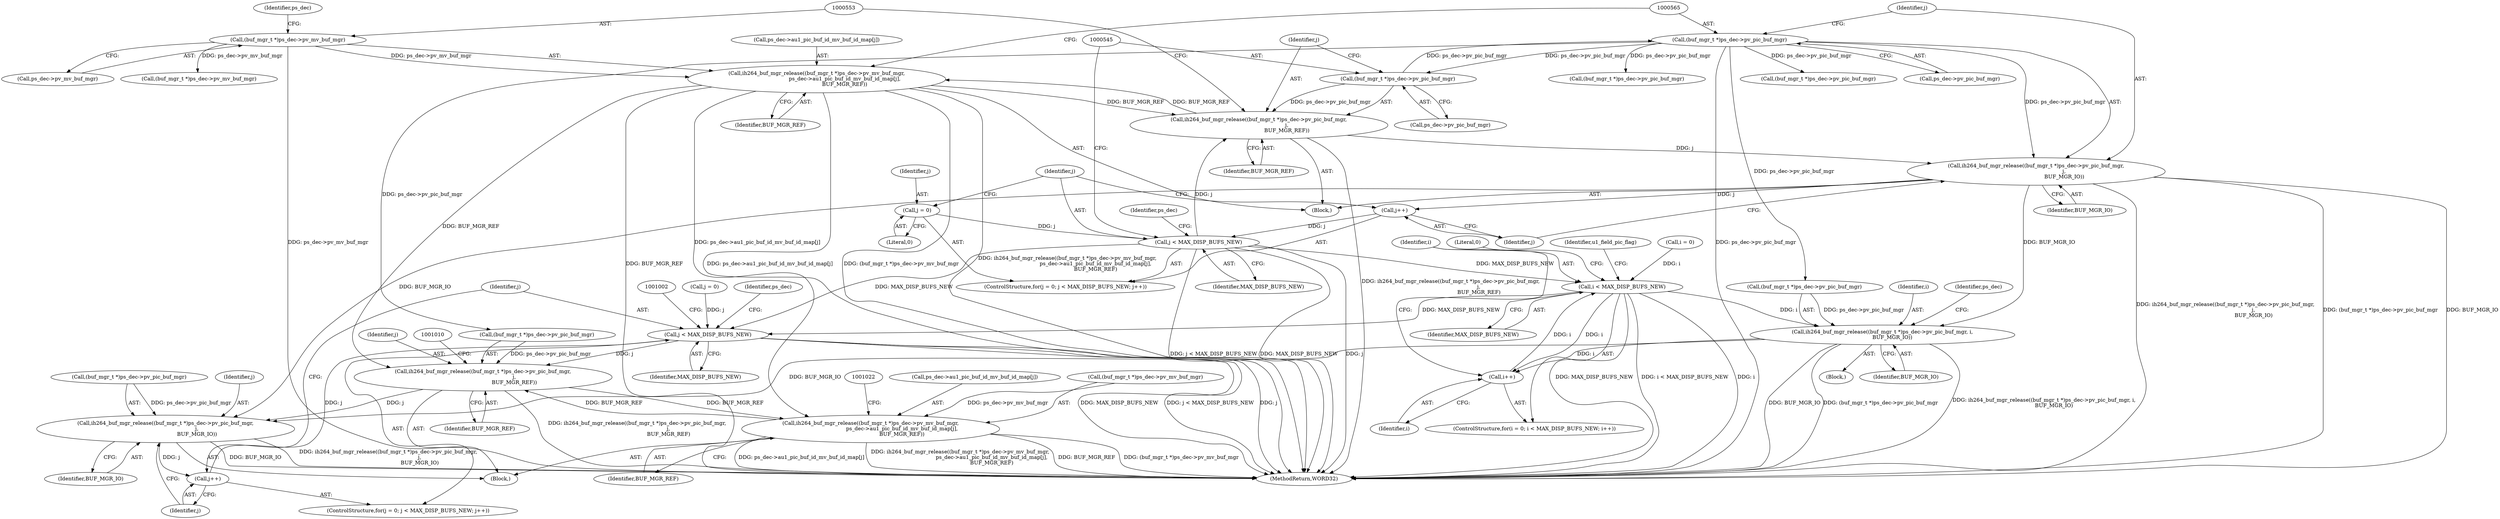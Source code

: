 digraph "0_Android_0b23c81c3dd9ec38f7e6806a3955fed1925541a0_3@array" {
"1000551" [label="(Call,ih264_buf_mgr_release((buf_mgr_t *)ps_dec->pv_mv_buf_mgr,\n                                  ps_dec->au1_pic_buf_id_mv_buf_id_map[j],\n                                  BUF_MGR_REF))"];
"1000552" [label="(Call,(buf_mgr_t *)ps_dec->pv_mv_buf_mgr)"];
"1000543" [label="(Call,ih264_buf_mgr_release((buf_mgr_t *)ps_dec->pv_pic_buf_mgr,\n                                  j,\n                                  BUF_MGR_REF))"];
"1000544" [label="(Call,(buf_mgr_t *)ps_dec->pv_pic_buf_mgr)"];
"1000564" [label="(Call,(buf_mgr_t *)ps_dec->pv_pic_buf_mgr)"];
"1000537" [label="(Call,j < MAX_DISP_BUFS_NEW)"];
"1000534" [label="(Call,j = 0)"];
"1000540" [label="(Call,j++)"];
"1000563" [label="(Call,ih264_buf_mgr_release((buf_mgr_t *)ps_dec->pv_pic_buf_mgr,\n                                  j,\n                                  BUF_MGR_IO))"];
"1000551" [label="(Call,ih264_buf_mgr_release((buf_mgr_t *)ps_dec->pv_mv_buf_mgr,\n                                  ps_dec->au1_pic_buf_id_mv_buf_id_map[j],\n                                  BUF_MGR_REF))"];
"1001000" [label="(Call,ih264_buf_mgr_release((buf_mgr_t *)ps_dec->pv_pic_buf_mgr,\n                                      j,\n                                      BUF_MGR_REF))"];
"1001008" [label="(Call,ih264_buf_mgr_release((buf_mgr_t *)ps_dec->pv_mv_buf_mgr,\n                                      ps_dec->au1_pic_buf_id_mv_buf_id_map[j],\n                                      BUF_MGR_REF))"];
"1001020" [label="(Call,ih264_buf_mgr_release((buf_mgr_t *)ps_dec->pv_pic_buf_mgr,\n                                      j,\n                                      BUF_MGR_IO))"];
"1000997" [label="(Call,j++)"];
"1000994" [label="(Call,j < MAX_DISP_BUFS_NEW)"];
"1000775" [label="(Call,i < MAX_DISP_BUFS_NEW)"];
"1000778" [label="(Call,i++)"];
"1000790" [label="(Call,ih264_buf_mgr_release((buf_mgr_t *)ps_dec->pv_pic_buf_mgr, i,\n            BUF_MGR_IO))"];
"1000543" [label="(Call,ih264_buf_mgr_release((buf_mgr_t *)ps_dec->pv_pic_buf_mgr,\n                                  j,\n                                  BUF_MGR_REF))"];
"1000563" [label="(Call,ih264_buf_mgr_release((buf_mgr_t *)ps_dec->pv_pic_buf_mgr,\n                                  j,\n                                  BUF_MGR_IO))"];
"1000790" [label="(Call,ih264_buf_mgr_release((buf_mgr_t *)ps_dec->pv_pic_buf_mgr, i,\n            BUF_MGR_IO))"];
"1000780" [label="(Block,)"];
"1000991" [label="(Call,j = 0)"];
"1000559" [label="(Identifier,ps_dec)"];
"1000999" [label="(Block,)"];
"1001007" [label="(Identifier,BUF_MGR_REF)"];
"1000779" [label="(Identifier,i)"];
"1000539" [label="(Identifier,MAX_DISP_BUFS_NEW)"];
"1000868" [label="(Call,(buf_mgr_t *)ps_dec->pv_mv_buf_mgr)"];
"1000546" [label="(Call,ps_dec->pv_pic_buf_mgr)"];
"1000538" [label="(Identifier,j)"];
"1000554" [label="(Call,ps_dec->pv_mv_buf_mgr)"];
"1001001" [label="(Call,(buf_mgr_t *)ps_dec->pv_pic_buf_mgr)"];
"1001030" [label="(Identifier,ps_dec)"];
"1000562" [label="(Identifier,BUF_MGR_REF)"];
"1000552" [label="(Call,(buf_mgr_t *)ps_dec->pv_mv_buf_mgr)"];
"1001021" [label="(Call,(buf_mgr_t *)ps_dec->pv_pic_buf_mgr)"];
"1000777" [label="(Identifier,MAX_DISP_BUFS_NEW)"];
"1000542" [label="(Block,)"];
"1000772" [label="(Call,i = 0)"];
"1000796" [label="(Identifier,i)"];
"1000776" [label="(Identifier,i)"];
"1000990" [label="(ControlStructure,for(j = 0; j < MAX_DISP_BUFS_NEW; j++))"];
"1000541" [label="(Identifier,j)"];
"1002159" [label="(MethodReturn,WORD32)"];
"1000536" [label="(Literal,0)"];
"1000535" [label="(Identifier,j)"];
"1001008" [label="(Call,ih264_buf_mgr_release((buf_mgr_t *)ps_dec->pv_mv_buf_mgr,\n                                      ps_dec->au1_pic_buf_id_mv_buf_id_map[j],\n                                      BUF_MGR_REF))"];
"1000550" [label="(Identifier,BUF_MGR_REF)"];
"1001019" [label="(Identifier,BUF_MGR_REF)"];
"1001000" [label="(Call,ih264_buf_mgr_release((buf_mgr_t *)ps_dec->pv_pic_buf_mgr,\n                                      j,\n                                      BUF_MGR_REF))"];
"1001026" [label="(Identifier,j)"];
"1000998" [label="(Identifier,j)"];
"1000815" [label="(Identifier,u1_field_pic_flag)"];
"1000564" [label="(Call,(buf_mgr_t *)ps_dec->pv_pic_buf_mgr)"];
"1000783" [label="(Literal,0)"];
"1000569" [label="(Identifier,j)"];
"1000994" [label="(Call,j < MAX_DISP_BUFS_NEW)"];
"1001006" [label="(Identifier,j)"];
"1001014" [label="(Call,ps_dec->au1_pic_buf_id_mv_buf_id_map[j])"];
"1000533" [label="(ControlStructure,for(j = 0; j < MAX_DISP_BUFS_NEW; j++))"];
"1000778" [label="(Call,i++)"];
"1000537" [label="(Call,j < MAX_DISP_BUFS_NEW)"];
"1000775" [label="(Call,i < MAX_DISP_BUFS_NEW)"];
"1001020" [label="(Call,ih264_buf_mgr_release((buf_mgr_t *)ps_dec->pv_pic_buf_mgr,\n                                      j,\n                                      BUF_MGR_IO))"];
"1001027" [label="(Identifier,BUF_MGR_IO)"];
"1000544" [label="(Call,(buf_mgr_t *)ps_dec->pv_pic_buf_mgr)"];
"1000801" [label="(Identifier,ps_dec)"];
"1000573" [label="(Identifier,ps_dec)"];
"1000557" [label="(Call,ps_dec->au1_pic_buf_id_mv_buf_id_map[j])"];
"1000551" [label="(Call,ih264_buf_mgr_release((buf_mgr_t *)ps_dec->pv_mv_buf_mgr,\n                                  ps_dec->au1_pic_buf_id_mv_buf_id_map[j],\n                                  BUF_MGR_REF))"];
"1000834" [label="(Call,(buf_mgr_t *)ps_dec->pv_pic_buf_mgr)"];
"1000566" [label="(Call,ps_dec->pv_pic_buf_mgr)"];
"1000534" [label="(Call,j = 0)"];
"1000997" [label="(Call,j++)"];
"1001048" [label="(Call,(buf_mgr_t *)ps_dec->pv_pic_buf_mgr)"];
"1000771" [label="(ControlStructure,for(i = 0; i < MAX_DISP_BUFS_NEW; i++))"];
"1000797" [label="(Identifier,BUF_MGR_IO)"];
"1000995" [label="(Identifier,j)"];
"1000549" [label="(Identifier,j)"];
"1000791" [label="(Call,(buf_mgr_t *)ps_dec->pv_pic_buf_mgr)"];
"1000540" [label="(Call,j++)"];
"1001009" [label="(Call,(buf_mgr_t *)ps_dec->pv_mv_buf_mgr)"];
"1000996" [label="(Identifier,MAX_DISP_BUFS_NEW)"];
"1000570" [label="(Identifier,BUF_MGR_IO)"];
"1000551" -> "1000542"  [label="AST: "];
"1000551" -> "1000562"  [label="CFG: "];
"1000552" -> "1000551"  [label="AST: "];
"1000557" -> "1000551"  [label="AST: "];
"1000562" -> "1000551"  [label="AST: "];
"1000565" -> "1000551"  [label="CFG: "];
"1000551" -> "1002159"  [label="DDG: BUF_MGR_REF"];
"1000551" -> "1002159"  [label="DDG: ps_dec->au1_pic_buf_id_mv_buf_id_map[j]"];
"1000551" -> "1002159"  [label="DDG: ih264_buf_mgr_release((buf_mgr_t *)ps_dec->pv_mv_buf_mgr,\n                                  ps_dec->au1_pic_buf_id_mv_buf_id_map[j],\n                                  BUF_MGR_REF)"];
"1000551" -> "1002159"  [label="DDG: (buf_mgr_t *)ps_dec->pv_mv_buf_mgr"];
"1000551" -> "1000543"  [label="DDG: BUF_MGR_REF"];
"1000552" -> "1000551"  [label="DDG: ps_dec->pv_mv_buf_mgr"];
"1000543" -> "1000551"  [label="DDG: BUF_MGR_REF"];
"1000551" -> "1001000"  [label="DDG: BUF_MGR_REF"];
"1000551" -> "1001008"  [label="DDG: ps_dec->au1_pic_buf_id_mv_buf_id_map[j]"];
"1000552" -> "1000554"  [label="CFG: "];
"1000553" -> "1000552"  [label="AST: "];
"1000554" -> "1000552"  [label="AST: "];
"1000559" -> "1000552"  [label="CFG: "];
"1000552" -> "1002159"  [label="DDG: ps_dec->pv_mv_buf_mgr"];
"1000552" -> "1000868"  [label="DDG: ps_dec->pv_mv_buf_mgr"];
"1000543" -> "1000542"  [label="AST: "];
"1000543" -> "1000550"  [label="CFG: "];
"1000544" -> "1000543"  [label="AST: "];
"1000549" -> "1000543"  [label="AST: "];
"1000550" -> "1000543"  [label="AST: "];
"1000553" -> "1000543"  [label="CFG: "];
"1000543" -> "1002159"  [label="DDG: ih264_buf_mgr_release((buf_mgr_t *)ps_dec->pv_pic_buf_mgr,\n                                  j,\n                                  BUF_MGR_REF)"];
"1000544" -> "1000543"  [label="DDG: ps_dec->pv_pic_buf_mgr"];
"1000537" -> "1000543"  [label="DDG: j"];
"1000543" -> "1000563"  [label="DDG: j"];
"1000544" -> "1000546"  [label="CFG: "];
"1000545" -> "1000544"  [label="AST: "];
"1000546" -> "1000544"  [label="AST: "];
"1000549" -> "1000544"  [label="CFG: "];
"1000564" -> "1000544"  [label="DDG: ps_dec->pv_pic_buf_mgr"];
"1000544" -> "1000564"  [label="DDG: ps_dec->pv_pic_buf_mgr"];
"1000564" -> "1000563"  [label="AST: "];
"1000564" -> "1000566"  [label="CFG: "];
"1000565" -> "1000564"  [label="AST: "];
"1000566" -> "1000564"  [label="AST: "];
"1000569" -> "1000564"  [label="CFG: "];
"1000564" -> "1002159"  [label="DDG: ps_dec->pv_pic_buf_mgr"];
"1000564" -> "1000563"  [label="DDG: ps_dec->pv_pic_buf_mgr"];
"1000564" -> "1000791"  [label="DDG: ps_dec->pv_pic_buf_mgr"];
"1000564" -> "1000834"  [label="DDG: ps_dec->pv_pic_buf_mgr"];
"1000564" -> "1001001"  [label="DDG: ps_dec->pv_pic_buf_mgr"];
"1000564" -> "1001048"  [label="DDG: ps_dec->pv_pic_buf_mgr"];
"1000537" -> "1000533"  [label="AST: "];
"1000537" -> "1000539"  [label="CFG: "];
"1000538" -> "1000537"  [label="AST: "];
"1000539" -> "1000537"  [label="AST: "];
"1000545" -> "1000537"  [label="CFG: "];
"1000573" -> "1000537"  [label="CFG: "];
"1000537" -> "1002159"  [label="DDG: MAX_DISP_BUFS_NEW"];
"1000537" -> "1002159"  [label="DDG: j"];
"1000537" -> "1002159"  [label="DDG: j < MAX_DISP_BUFS_NEW"];
"1000534" -> "1000537"  [label="DDG: j"];
"1000540" -> "1000537"  [label="DDG: j"];
"1000537" -> "1000775"  [label="DDG: MAX_DISP_BUFS_NEW"];
"1000537" -> "1000994"  [label="DDG: MAX_DISP_BUFS_NEW"];
"1000534" -> "1000533"  [label="AST: "];
"1000534" -> "1000536"  [label="CFG: "];
"1000535" -> "1000534"  [label="AST: "];
"1000536" -> "1000534"  [label="AST: "];
"1000538" -> "1000534"  [label="CFG: "];
"1000540" -> "1000533"  [label="AST: "];
"1000540" -> "1000541"  [label="CFG: "];
"1000541" -> "1000540"  [label="AST: "];
"1000538" -> "1000540"  [label="CFG: "];
"1000563" -> "1000540"  [label="DDG: j"];
"1000563" -> "1000542"  [label="AST: "];
"1000563" -> "1000570"  [label="CFG: "];
"1000569" -> "1000563"  [label="AST: "];
"1000570" -> "1000563"  [label="AST: "];
"1000541" -> "1000563"  [label="CFG: "];
"1000563" -> "1002159"  [label="DDG: ih264_buf_mgr_release((buf_mgr_t *)ps_dec->pv_pic_buf_mgr,\n                                  j,\n                                  BUF_MGR_IO)"];
"1000563" -> "1002159"  [label="DDG: (buf_mgr_t *)ps_dec->pv_pic_buf_mgr"];
"1000563" -> "1002159"  [label="DDG: BUF_MGR_IO"];
"1000563" -> "1000790"  [label="DDG: BUF_MGR_IO"];
"1000563" -> "1001020"  [label="DDG: BUF_MGR_IO"];
"1001000" -> "1000999"  [label="AST: "];
"1001000" -> "1001007"  [label="CFG: "];
"1001001" -> "1001000"  [label="AST: "];
"1001006" -> "1001000"  [label="AST: "];
"1001007" -> "1001000"  [label="AST: "];
"1001010" -> "1001000"  [label="CFG: "];
"1001000" -> "1002159"  [label="DDG: ih264_buf_mgr_release((buf_mgr_t *)ps_dec->pv_pic_buf_mgr,\n                                      j,\n                                      BUF_MGR_REF)"];
"1001001" -> "1001000"  [label="DDG: ps_dec->pv_pic_buf_mgr"];
"1000994" -> "1001000"  [label="DDG: j"];
"1001008" -> "1001000"  [label="DDG: BUF_MGR_REF"];
"1001000" -> "1001008"  [label="DDG: BUF_MGR_REF"];
"1001000" -> "1001020"  [label="DDG: j"];
"1001008" -> "1000999"  [label="AST: "];
"1001008" -> "1001019"  [label="CFG: "];
"1001009" -> "1001008"  [label="AST: "];
"1001014" -> "1001008"  [label="AST: "];
"1001019" -> "1001008"  [label="AST: "];
"1001022" -> "1001008"  [label="CFG: "];
"1001008" -> "1002159"  [label="DDG: ih264_buf_mgr_release((buf_mgr_t *)ps_dec->pv_mv_buf_mgr,\n                                      ps_dec->au1_pic_buf_id_mv_buf_id_map[j],\n                                      BUF_MGR_REF)"];
"1001008" -> "1002159"  [label="DDG: BUF_MGR_REF"];
"1001008" -> "1002159"  [label="DDG: (buf_mgr_t *)ps_dec->pv_mv_buf_mgr"];
"1001008" -> "1002159"  [label="DDG: ps_dec->au1_pic_buf_id_mv_buf_id_map[j]"];
"1001009" -> "1001008"  [label="DDG: ps_dec->pv_mv_buf_mgr"];
"1001020" -> "1000999"  [label="AST: "];
"1001020" -> "1001027"  [label="CFG: "];
"1001021" -> "1001020"  [label="AST: "];
"1001026" -> "1001020"  [label="AST: "];
"1001027" -> "1001020"  [label="AST: "];
"1000998" -> "1001020"  [label="CFG: "];
"1001020" -> "1002159"  [label="DDG: BUF_MGR_IO"];
"1001020" -> "1002159"  [label="DDG: ih264_buf_mgr_release((buf_mgr_t *)ps_dec->pv_pic_buf_mgr,\n                                      j,\n                                      BUF_MGR_IO)"];
"1001020" -> "1000997"  [label="DDG: j"];
"1001021" -> "1001020"  [label="DDG: ps_dec->pv_pic_buf_mgr"];
"1000790" -> "1001020"  [label="DDG: BUF_MGR_IO"];
"1000997" -> "1000990"  [label="AST: "];
"1000997" -> "1000998"  [label="CFG: "];
"1000998" -> "1000997"  [label="AST: "];
"1000995" -> "1000997"  [label="CFG: "];
"1000997" -> "1000994"  [label="DDG: j"];
"1000994" -> "1000990"  [label="AST: "];
"1000994" -> "1000996"  [label="CFG: "];
"1000995" -> "1000994"  [label="AST: "];
"1000996" -> "1000994"  [label="AST: "];
"1001002" -> "1000994"  [label="CFG: "];
"1001030" -> "1000994"  [label="CFG: "];
"1000994" -> "1002159"  [label="DDG: MAX_DISP_BUFS_NEW"];
"1000994" -> "1002159"  [label="DDG: j < MAX_DISP_BUFS_NEW"];
"1000994" -> "1002159"  [label="DDG: j"];
"1000991" -> "1000994"  [label="DDG: j"];
"1000775" -> "1000994"  [label="DDG: MAX_DISP_BUFS_NEW"];
"1000775" -> "1000771"  [label="AST: "];
"1000775" -> "1000777"  [label="CFG: "];
"1000776" -> "1000775"  [label="AST: "];
"1000777" -> "1000775"  [label="AST: "];
"1000783" -> "1000775"  [label="CFG: "];
"1000815" -> "1000775"  [label="CFG: "];
"1000775" -> "1002159"  [label="DDG: i"];
"1000775" -> "1002159"  [label="DDG: MAX_DISP_BUFS_NEW"];
"1000775" -> "1002159"  [label="DDG: i < MAX_DISP_BUFS_NEW"];
"1000772" -> "1000775"  [label="DDG: i"];
"1000778" -> "1000775"  [label="DDG: i"];
"1000775" -> "1000778"  [label="DDG: i"];
"1000775" -> "1000790"  [label="DDG: i"];
"1000778" -> "1000771"  [label="AST: "];
"1000778" -> "1000779"  [label="CFG: "];
"1000779" -> "1000778"  [label="AST: "];
"1000776" -> "1000778"  [label="CFG: "];
"1000790" -> "1000778"  [label="DDG: i"];
"1000790" -> "1000780"  [label="AST: "];
"1000790" -> "1000797"  [label="CFG: "];
"1000791" -> "1000790"  [label="AST: "];
"1000796" -> "1000790"  [label="AST: "];
"1000797" -> "1000790"  [label="AST: "];
"1000801" -> "1000790"  [label="CFG: "];
"1000790" -> "1002159"  [label="DDG: (buf_mgr_t *)ps_dec->pv_pic_buf_mgr"];
"1000790" -> "1002159"  [label="DDG: ih264_buf_mgr_release((buf_mgr_t *)ps_dec->pv_pic_buf_mgr, i,\n            BUF_MGR_IO)"];
"1000790" -> "1002159"  [label="DDG: BUF_MGR_IO"];
"1000791" -> "1000790"  [label="DDG: ps_dec->pv_pic_buf_mgr"];
}
